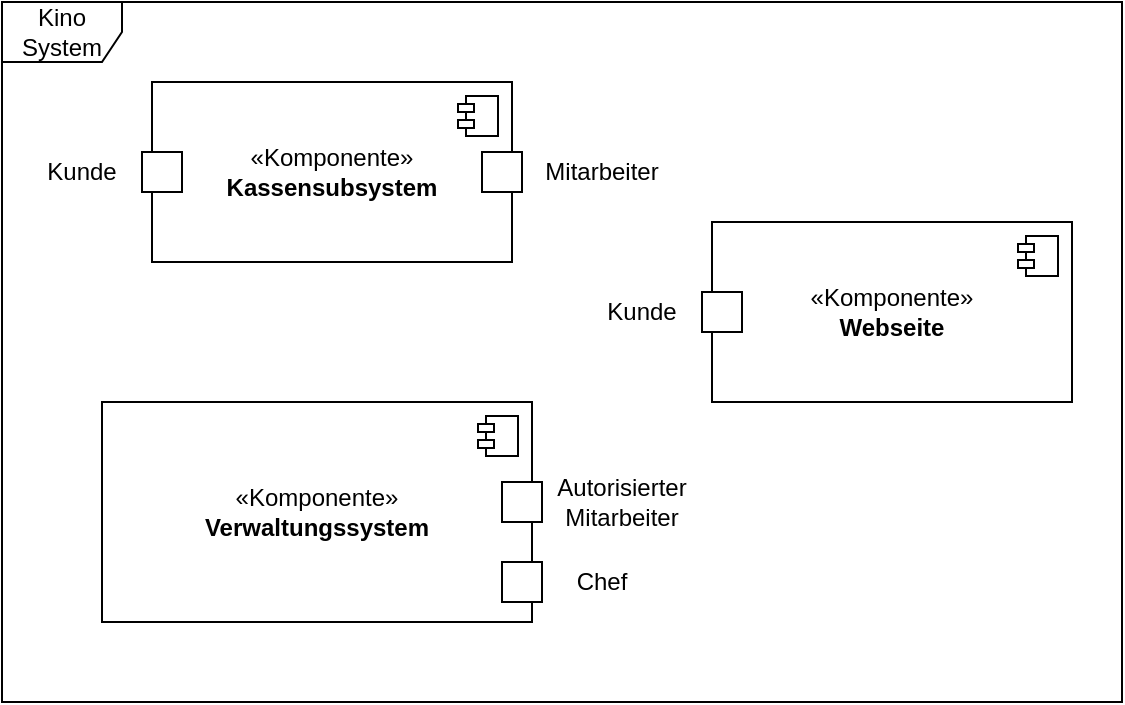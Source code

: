 <mxfile version="24.2.5" type="device">
  <diagram name="Page-1" id="58cdce13-f638-feb5-8d6f-7d28b1aa9fa0">
    <mxGraphModel dx="1050" dy="609" grid="1" gridSize="10" guides="1" tooltips="1" connect="1" arrows="1" fold="1" page="1" pageScale="1" pageWidth="1100" pageHeight="850" background="none" math="0" shadow="0">
      <root>
        <mxCell id="0" />
        <mxCell id="1" parent="0" />
        <mxCell id="spy-1TlKtiLTEOFrjTHa-1" value="Kino System" style="shape=umlFrame;whiteSpace=wrap;html=1;pointerEvents=0;" vertex="1" parent="1">
          <mxGeometry x="200" y="130" width="560" height="350" as="geometry" />
        </mxCell>
        <mxCell id="spy-1TlKtiLTEOFrjTHa-8" value="" style="group" vertex="1" connectable="0" parent="1">
          <mxGeometry x="250" y="330" width="290" height="110" as="geometry" />
        </mxCell>
        <mxCell id="spy-1TlKtiLTEOFrjTHa-2" value="«Komponente»&lt;br&gt;&lt;b&gt;Verwaltungssystem&lt;/b&gt;" style="html=1;dropTarget=0;whiteSpace=wrap;" vertex="1" parent="spy-1TlKtiLTEOFrjTHa-8">
          <mxGeometry width="215" height="110" as="geometry" />
        </mxCell>
        <mxCell id="spy-1TlKtiLTEOFrjTHa-3" value="" style="shape=module;jettyWidth=8;jettyHeight=4;" vertex="1" parent="spy-1TlKtiLTEOFrjTHa-2">
          <mxGeometry x="1" width="20" height="20" relative="1" as="geometry">
            <mxPoint x="-27" y="7" as="offset" />
          </mxGeometry>
        </mxCell>
        <mxCell id="spy-1TlKtiLTEOFrjTHa-4" value="" style="whiteSpace=wrap;html=1;aspect=fixed;" vertex="1" parent="spy-1TlKtiLTEOFrjTHa-8">
          <mxGeometry x="200" y="40" width="20" height="20" as="geometry" />
        </mxCell>
        <mxCell id="spy-1TlKtiLTEOFrjTHa-5" value="" style="whiteSpace=wrap;html=1;aspect=fixed;" vertex="1" parent="spy-1TlKtiLTEOFrjTHa-8">
          <mxGeometry x="200" y="80" width="20" height="20" as="geometry" />
        </mxCell>
        <mxCell id="spy-1TlKtiLTEOFrjTHa-6" value="Autorisierter Mitarbeiter" style="text;html=1;align=center;verticalAlign=middle;whiteSpace=wrap;rounded=0;" vertex="1" parent="spy-1TlKtiLTEOFrjTHa-8">
          <mxGeometry x="230" y="35" width="60" height="30" as="geometry" />
        </mxCell>
        <mxCell id="spy-1TlKtiLTEOFrjTHa-7" value="Chef" style="text;html=1;align=center;verticalAlign=middle;whiteSpace=wrap;rounded=0;" vertex="1" parent="spy-1TlKtiLTEOFrjTHa-8">
          <mxGeometry x="220" y="75" width="60" height="30" as="geometry" />
        </mxCell>
        <mxCell id="spy-1TlKtiLTEOFrjTHa-13" value="" style="group" vertex="1" connectable="0" parent="1">
          <mxGeometry x="490" y="240" width="245" height="90" as="geometry" />
        </mxCell>
        <mxCell id="spy-1TlKtiLTEOFrjTHa-9" value="«Komponente»&lt;br&gt;&lt;b&gt;Webseite&lt;/b&gt;" style="html=1;dropTarget=0;whiteSpace=wrap;" vertex="1" parent="spy-1TlKtiLTEOFrjTHa-13">
          <mxGeometry x="65" width="180" height="90" as="geometry" />
        </mxCell>
        <mxCell id="spy-1TlKtiLTEOFrjTHa-10" value="" style="shape=module;jettyWidth=8;jettyHeight=4;" vertex="1" parent="spy-1TlKtiLTEOFrjTHa-9">
          <mxGeometry x="1" width="20" height="20" relative="1" as="geometry">
            <mxPoint x="-27" y="7" as="offset" />
          </mxGeometry>
        </mxCell>
        <mxCell id="spy-1TlKtiLTEOFrjTHa-11" value="" style="whiteSpace=wrap;html=1;aspect=fixed;" vertex="1" parent="spy-1TlKtiLTEOFrjTHa-13">
          <mxGeometry x="60" y="35" width="20" height="20" as="geometry" />
        </mxCell>
        <mxCell id="spy-1TlKtiLTEOFrjTHa-12" value="Kunde" style="text;html=1;align=center;verticalAlign=middle;whiteSpace=wrap;rounded=0;" vertex="1" parent="spy-1TlKtiLTEOFrjTHa-13">
          <mxGeometry y="30" width="60" height="30" as="geometry" />
        </mxCell>
        <mxCell id="spy-1TlKtiLTEOFrjTHa-26" value="" style="group" vertex="1" connectable="0" parent="1">
          <mxGeometry x="210" y="170" width="320" height="90" as="geometry" />
        </mxCell>
        <mxCell id="spy-1TlKtiLTEOFrjTHa-14" value="" style="group" vertex="1" connectable="0" parent="spy-1TlKtiLTEOFrjTHa-26">
          <mxGeometry width="250" height="90" as="geometry" />
        </mxCell>
        <mxCell id="spy-1TlKtiLTEOFrjTHa-15" value="«Komponente»&lt;br&gt;&lt;b&gt;Kassensubsystem&lt;/b&gt;" style="html=1;dropTarget=0;whiteSpace=wrap;" vertex="1" parent="spy-1TlKtiLTEOFrjTHa-14">
          <mxGeometry x="65" width="180" height="90" as="geometry" />
        </mxCell>
        <mxCell id="spy-1TlKtiLTEOFrjTHa-16" value="" style="shape=module;jettyWidth=8;jettyHeight=4;" vertex="1" parent="spy-1TlKtiLTEOFrjTHa-15">
          <mxGeometry x="1" width="20" height="20" relative="1" as="geometry">
            <mxPoint x="-27" y="7" as="offset" />
          </mxGeometry>
        </mxCell>
        <mxCell id="spy-1TlKtiLTEOFrjTHa-17" value="" style="whiteSpace=wrap;html=1;aspect=fixed;" vertex="1" parent="spy-1TlKtiLTEOFrjTHa-14">
          <mxGeometry x="60" y="35" width="20" height="20" as="geometry" />
        </mxCell>
        <mxCell id="spy-1TlKtiLTEOFrjTHa-18" value="Kunde" style="text;html=1;align=center;verticalAlign=middle;whiteSpace=wrap;rounded=0;" vertex="1" parent="spy-1TlKtiLTEOFrjTHa-14">
          <mxGeometry y="30" width="60" height="30" as="geometry" />
        </mxCell>
        <mxCell id="spy-1TlKtiLTEOFrjTHa-24" value="" style="whiteSpace=wrap;html=1;aspect=fixed;" vertex="1" parent="spy-1TlKtiLTEOFrjTHa-14">
          <mxGeometry x="230" y="35" width="20" height="20" as="geometry" />
        </mxCell>
        <mxCell id="spy-1TlKtiLTEOFrjTHa-25" value="Mitarbeiter" style="text;html=1;align=center;verticalAlign=middle;whiteSpace=wrap;rounded=0;" vertex="1" parent="spy-1TlKtiLTEOFrjTHa-26">
          <mxGeometry x="260" y="30" width="60" height="30" as="geometry" />
        </mxCell>
      </root>
    </mxGraphModel>
  </diagram>
</mxfile>
